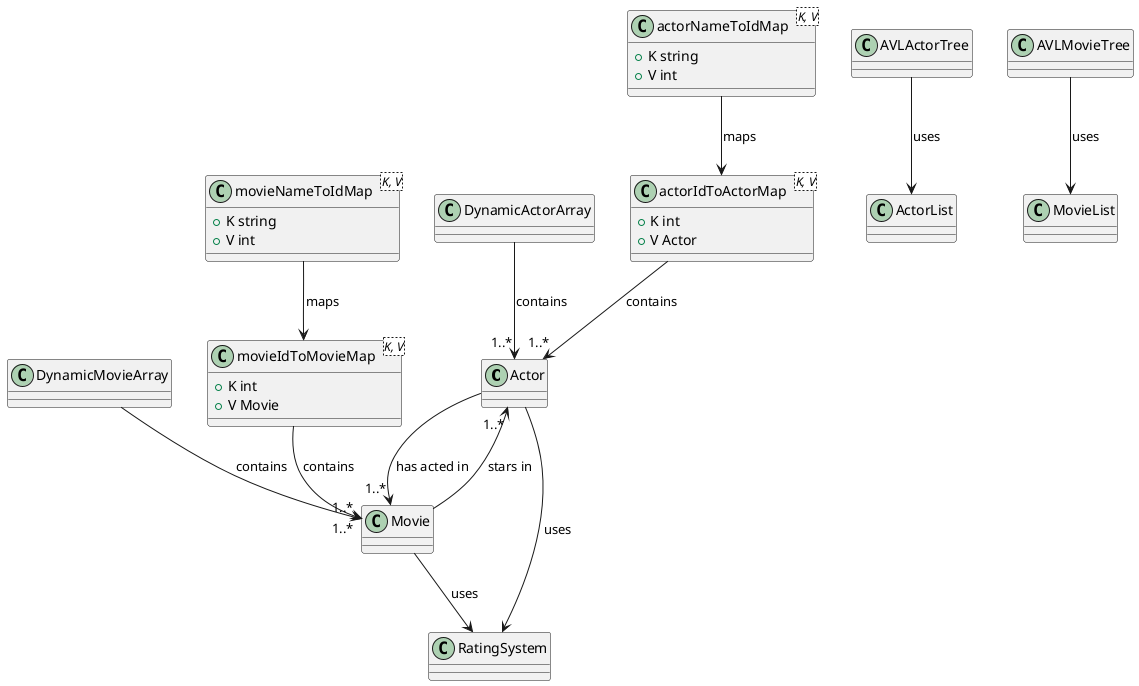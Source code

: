 @startuml

' ==============================
' Core Entities
' ==============================
class Actor { }
class Movie { }
class RatingSystem { }

' ==============================
' Lists and Dynamic Arrays
' ==============================
class ActorList { }
class MovieList { }
class DynamicActorArray { }
class DynamicMovieArray { }

' ==============================
' AVL Trees
' ==============================
class AVLActorTree { }
class AVLMovieTree { }

' ==============================
' Dictionary Mappings
' ==============================
class actorIdToActorMap<K, V> {
    + K int
    + V Actor
}
class actorNameToIdMap<K, V> {
    + K string
    + V int
}
class movieIdToMovieMap<K, V> {
    + K int
    + V Movie
}
class movieNameToIdMap<K, V> {
    + K string
    + V int
}

' ==============================
' Relationships
' ==============================
Actor --> "1..*" Movie : has acted in
Movie --> "1..*" Actor : stars in

Actor --> RatingSystem : uses
Movie --> RatingSystem : uses

DynamicActorArray --> "1..*" Actor : contains
DynamicMovieArray --> "1..*" Movie : contains

actorIdToActorMap --> "1..*" Actor : contains
movieIdToMovieMap --> "1..*" Movie : contains

actorNameToIdMap --> actorIdToActorMap : maps
movieNameToIdMap --> movieIdToMovieMap : maps

AVLActorTree --> ActorList : uses
AVLMovieTree --> MovieList : uses

@enduml
